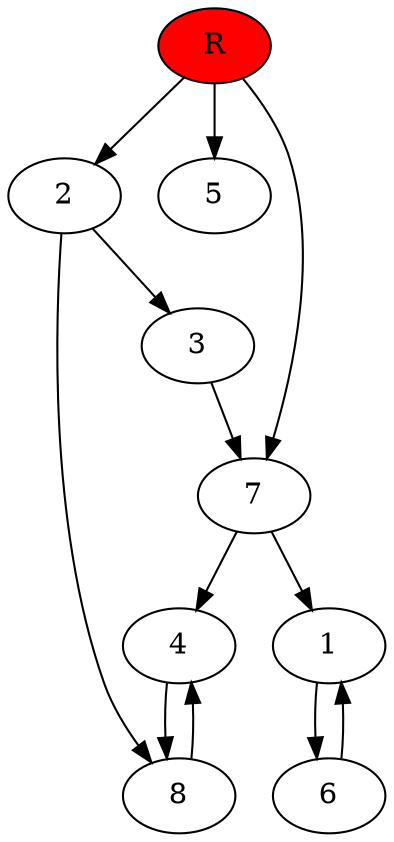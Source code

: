 digraph prb36776 {
	1
	2
	3
	4
	5
	6
	7
	8
	R [fillcolor="#ff0000" style=filled]
	1 -> 6
	2 -> 3
	2 -> 8
	3 -> 7
	4 -> 8
	6 -> 1
	7 -> 1
	7 -> 4
	8 -> 4
	R -> 2
	R -> 5
	R -> 7
}
